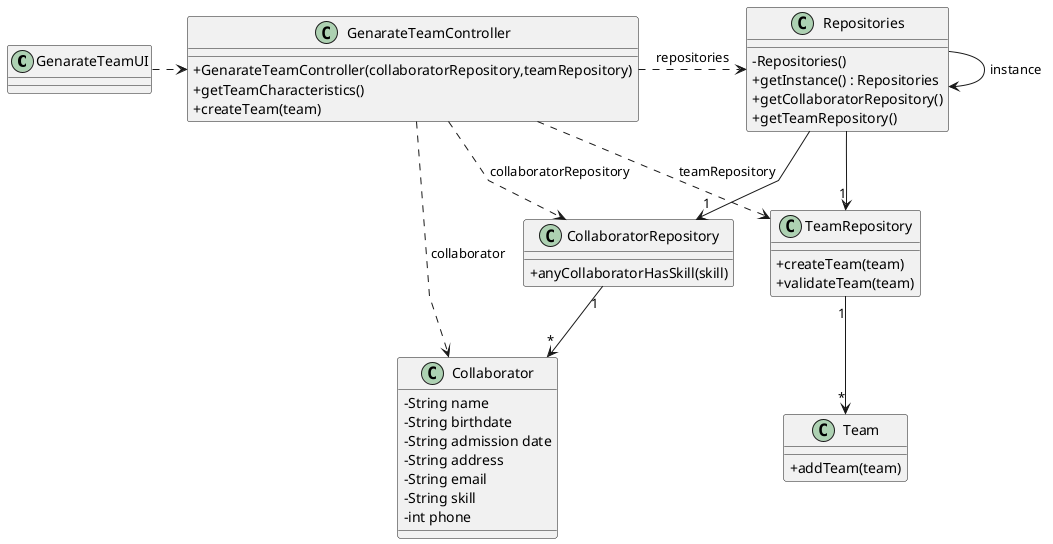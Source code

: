 @startuml
'skinparam monochrome true
skinparam packageStyle rectangle
skinparam shadowing false
skinparam linetype polyline
'skinparam linetype orto

skinparam classAttributeIconSize 0

'left to right direction
class GenarateTeamUI {
}

class GenarateTeamController {
+GenarateTeamController(collaboratorRepository,teamRepository)
+getTeamCharacteristics()
+createTeam(team)
}


class Repositories {
    - Repositories()
    + getInstance() : Repositories
    + getCollaboratorRepository()
    + getTeamRepository()
}

class CollaboratorRepository {
    + anyCollaboratorHasSkill(skill)
}

class TeamRepository {
    + createTeam(team)
    + validateTeam(team)
}

class Collaborator {
    - String name
    - String birthdate
    - String admission date
    - String address
    - String email
    - String skill
    - int phone

}

class Team{
+addTeam(team)

}












Repositories -> Repositories : instance
GenarateTeamUI .> GenarateTeamController
GenarateTeamController .> Repositories : repositories
Repositories -> "1" CollaboratorRepository
GenarateTeamController ..> Collaborator: collaborator
GenarateTeamController ..> TeamRepository : teamRepository
GenarateTeamController ..> CollaboratorRepository : collaboratorRepository
Repositories --> "1" TeamRepository
CollaboratorRepository "1" --> "*" Collaborator
TeamRepository "1" --> "*" Team

@enduml
